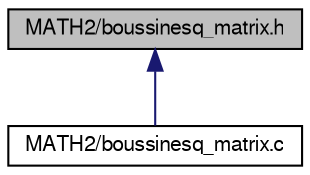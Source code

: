 digraph "MATH2/boussinesq_matrix.h"
{
  bgcolor="transparent";
  edge [fontname="FreeSans",fontsize="10",labelfontname="FreeSans",labelfontsize="10"];
  node [fontname="FreeSans",fontsize="10",shape=record];
  Node1 [label="MATH2/boussinesq_matrix.h",height=0.2,width=0.4,color="black", fillcolor="grey75", style="filled" fontcolor="black"];
  Node1 -> Node2 [dir="back",color="midnightblue",fontsize="10",style="solid"];
  Node2 [label="MATH2/boussinesq_matrix.c",height=0.2,width=0.4,color="black",URL="$boussinesq__matrix_8c.html"];
}
